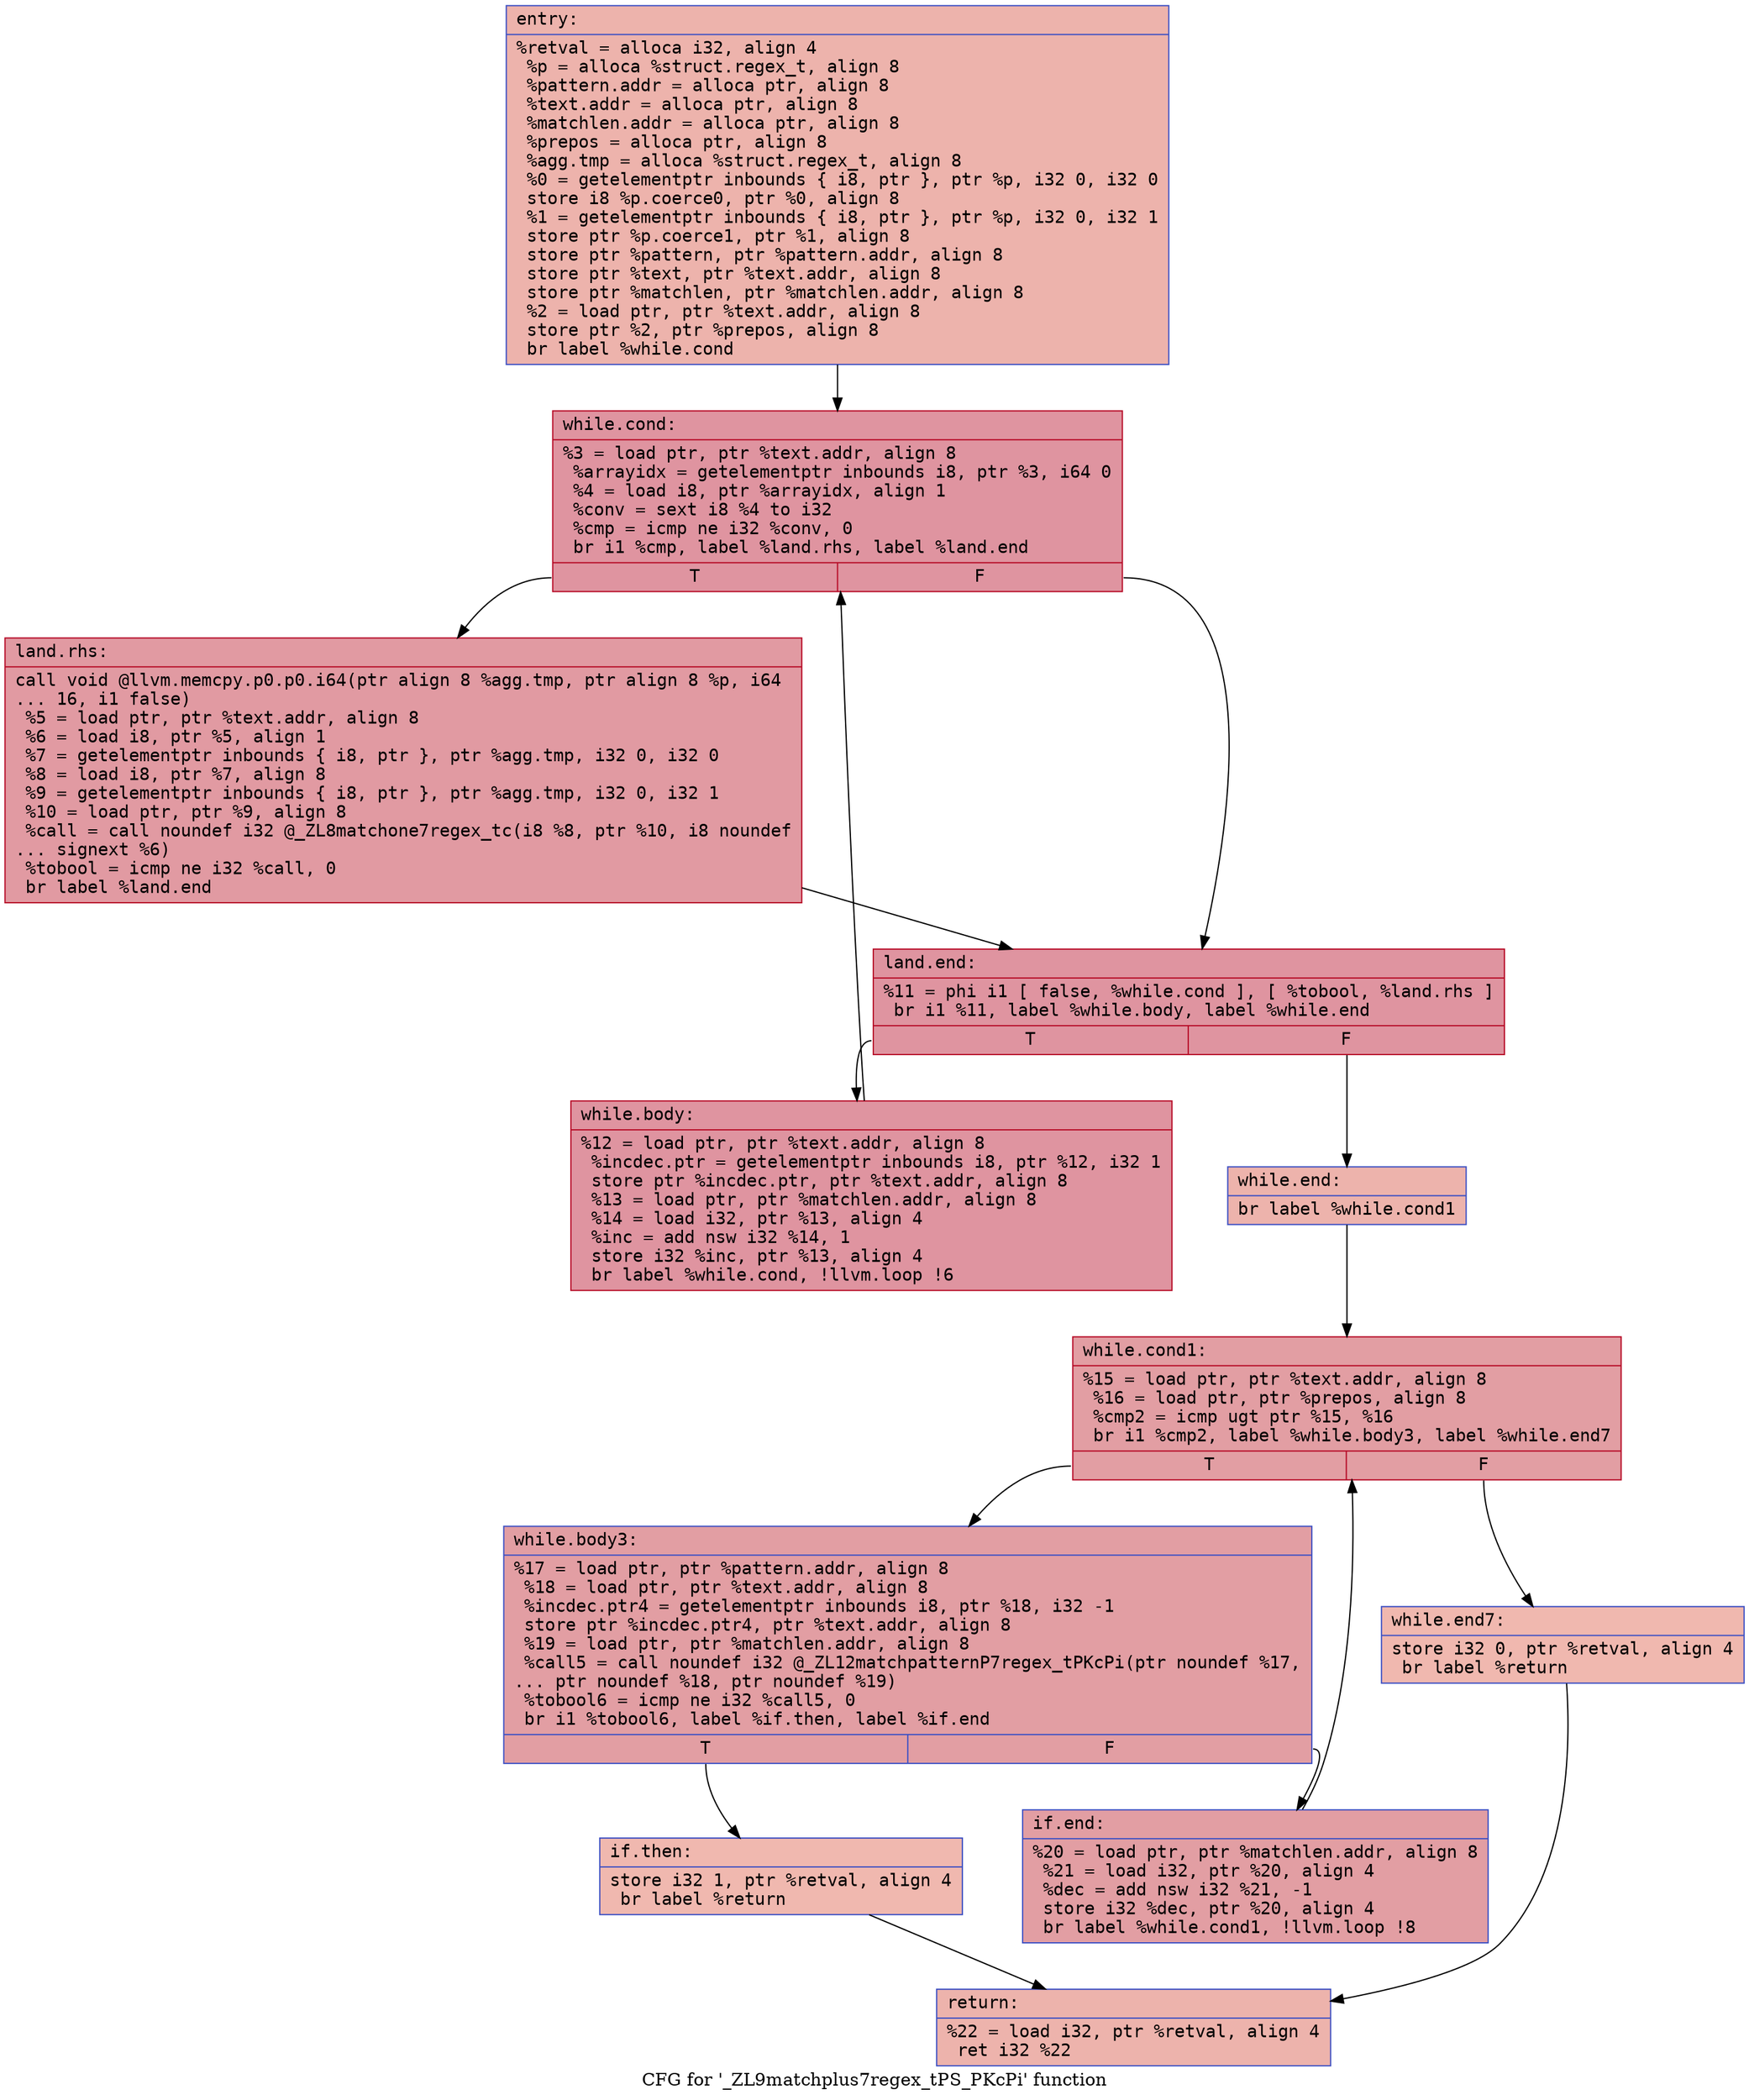 digraph "CFG for '_ZL9matchplus7regex_tPS_PKcPi' function" {
	label="CFG for '_ZL9matchplus7regex_tPS_PKcPi' function";

	Node0x558416612dd0 [shape=record,color="#3d50c3ff", style=filled, fillcolor="#d6524470" fontname="Courier",label="{entry:\l|  %retval = alloca i32, align 4\l  %p = alloca %struct.regex_t, align 8\l  %pattern.addr = alloca ptr, align 8\l  %text.addr = alloca ptr, align 8\l  %matchlen.addr = alloca ptr, align 8\l  %prepos = alloca ptr, align 8\l  %agg.tmp = alloca %struct.regex_t, align 8\l  %0 = getelementptr inbounds \{ i8, ptr \}, ptr %p, i32 0, i32 0\l  store i8 %p.coerce0, ptr %0, align 8\l  %1 = getelementptr inbounds \{ i8, ptr \}, ptr %p, i32 0, i32 1\l  store ptr %p.coerce1, ptr %1, align 8\l  store ptr %pattern, ptr %pattern.addr, align 8\l  store ptr %text, ptr %text.addr, align 8\l  store ptr %matchlen, ptr %matchlen.addr, align 8\l  %2 = load ptr, ptr %text.addr, align 8\l  store ptr %2, ptr %prepos, align 8\l  br label %while.cond\l}"];
	Node0x558416612dd0 -> Node0x558416613cb0[tooltip="entry -> while.cond\nProbability 100.00%" ];
	Node0x558416613cb0 [shape=record,color="#b70d28ff", style=filled, fillcolor="#b70d2870" fontname="Courier",label="{while.cond:\l|  %3 = load ptr, ptr %text.addr, align 8\l  %arrayidx = getelementptr inbounds i8, ptr %3, i64 0\l  %4 = load i8, ptr %arrayidx, align 1\l  %conv = sext i8 %4 to i32\l  %cmp = icmp ne i32 %conv, 0\l  br i1 %cmp, label %land.rhs, label %land.end\l|{<s0>T|<s1>F}}"];
	Node0x558416613cb0:s0 -> Node0x5584166140b0[tooltip="while.cond -> land.rhs\nProbability 62.50%" ];
	Node0x558416613cb0:s1 -> Node0x558416614130[tooltip="while.cond -> land.end\nProbability 37.50%" ];
	Node0x5584166140b0 [shape=record,color="#b70d28ff", style=filled, fillcolor="#bb1b2c70" fontname="Courier",label="{land.rhs:\l|  call void @llvm.memcpy.p0.p0.i64(ptr align 8 %agg.tmp, ptr align 8 %p, i64\l... 16, i1 false)\l  %5 = load ptr, ptr %text.addr, align 8\l  %6 = load i8, ptr %5, align 1\l  %7 = getelementptr inbounds \{ i8, ptr \}, ptr %agg.tmp, i32 0, i32 0\l  %8 = load i8, ptr %7, align 8\l  %9 = getelementptr inbounds \{ i8, ptr \}, ptr %agg.tmp, i32 0, i32 1\l  %10 = load ptr, ptr %9, align 8\l  %call = call noundef i32 @_ZL8matchone7regex_tc(i8 %8, ptr %10, i8 noundef\l... signext %6)\l  %tobool = icmp ne i32 %call, 0\l  br label %land.end\l}"];
	Node0x5584166140b0 -> Node0x558416614130[tooltip="land.rhs -> land.end\nProbability 100.00%" ];
	Node0x558416614130 [shape=record,color="#b70d28ff", style=filled, fillcolor="#b70d2870" fontname="Courier",label="{land.end:\l|  %11 = phi i1 [ false, %while.cond ], [ %tobool, %land.rhs ]\l  br i1 %11, label %while.body, label %while.end\l|{<s0>T|<s1>F}}"];
	Node0x558416614130:s0 -> Node0x558416614920[tooltip="land.end -> while.body\nProbability 96.88%" ];
	Node0x558416614130:s1 -> Node0x558416614970[tooltip="land.end -> while.end\nProbability 3.12%" ];
	Node0x558416614920 [shape=record,color="#b70d28ff", style=filled, fillcolor="#b70d2870" fontname="Courier",label="{while.body:\l|  %12 = load ptr, ptr %text.addr, align 8\l  %incdec.ptr = getelementptr inbounds i8, ptr %12, i32 1\l  store ptr %incdec.ptr, ptr %text.addr, align 8\l  %13 = load ptr, ptr %matchlen.addr, align 8\l  %14 = load i32, ptr %13, align 4\l  %inc = add nsw i32 %14, 1\l  store i32 %inc, ptr %13, align 4\l  br label %while.cond, !llvm.loop !6\l}"];
	Node0x558416614920 -> Node0x558416613cb0[tooltip="while.body -> while.cond\nProbability 100.00%" ];
	Node0x558416614970 [shape=record,color="#3d50c3ff", style=filled, fillcolor="#d6524470" fontname="Courier",label="{while.end:\l|  br label %while.cond1\l}"];
	Node0x558416614970 -> Node0x558416615200[tooltip="while.end -> while.cond1\nProbability 100.00%" ];
	Node0x558416615200 [shape=record,color="#b70d28ff", style=filled, fillcolor="#be242e70" fontname="Courier",label="{while.cond1:\l|  %15 = load ptr, ptr %text.addr, align 8\l  %16 = load ptr, ptr %prepos, align 8\l  %cmp2 = icmp ugt ptr %15, %16\l  br i1 %cmp2, label %while.body3, label %while.end7\l|{<s0>T|<s1>F}}"];
	Node0x558416615200:s0 -> Node0x5584166154a0[tooltip="while.cond1 -> while.body3\nProbability 96.88%" ];
	Node0x558416615200:s1 -> Node0x558416615520[tooltip="while.cond1 -> while.end7\nProbability 3.12%" ];
	Node0x5584166154a0 [shape=record,color="#3d50c3ff", style=filled, fillcolor="#be242e70" fontname="Courier",label="{while.body3:\l|  %17 = load ptr, ptr %pattern.addr, align 8\l  %18 = load ptr, ptr %text.addr, align 8\l  %incdec.ptr4 = getelementptr inbounds i8, ptr %18, i32 -1\l  store ptr %incdec.ptr4, ptr %text.addr, align 8\l  %19 = load ptr, ptr %matchlen.addr, align 8\l  %call5 = call noundef i32 @_ZL12matchpatternP7regex_tPKcPi(ptr noundef %17,\l... ptr noundef %18, ptr noundef %19)\l  %tobool6 = icmp ne i32 %call5, 0\l  br i1 %tobool6, label %if.then, label %if.end\l|{<s0>T|<s1>F}}"];
	Node0x5584166154a0:s0 -> Node0x558416615ba0[tooltip="while.body3 -> if.then\nProbability 3.12%" ];
	Node0x5584166154a0:s1 -> Node0x558416615c10[tooltip="while.body3 -> if.end\nProbability 96.88%" ];
	Node0x558416615ba0 [shape=record,color="#3d50c3ff", style=filled, fillcolor="#dc5d4a70" fontname="Courier",label="{if.then:\l|  store i32 1, ptr %retval, align 4\l  br label %return\l}"];
	Node0x558416615ba0 -> Node0x558416615e30[tooltip="if.then -> return\nProbability 100.00%" ];
	Node0x558416615c10 [shape=record,color="#3d50c3ff", style=filled, fillcolor="#be242e70" fontname="Courier",label="{if.end:\l|  %20 = load ptr, ptr %matchlen.addr, align 8\l  %21 = load i32, ptr %20, align 4\l  %dec = add nsw i32 %21, -1\l  store i32 %dec, ptr %20, align 4\l  br label %while.cond1, !llvm.loop !8\l}"];
	Node0x558416615c10 -> Node0x558416615200[tooltip="if.end -> while.cond1\nProbability 100.00%" ];
	Node0x558416615520 [shape=record,color="#3d50c3ff", style=filled, fillcolor="#dc5d4a70" fontname="Courier",label="{while.end7:\l|  store i32 0, ptr %retval, align 4\l  br label %return\l}"];
	Node0x558416615520 -> Node0x558416615e30[tooltip="while.end7 -> return\nProbability 100.00%" ];
	Node0x558416615e30 [shape=record,color="#3d50c3ff", style=filled, fillcolor="#d6524470" fontname="Courier",label="{return:\l|  %22 = load i32, ptr %retval, align 4\l  ret i32 %22\l}"];
}
